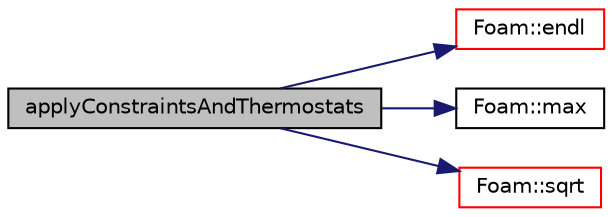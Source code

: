 digraph "applyConstraintsAndThermostats"
{
  bgcolor="transparent";
  edge [fontname="Helvetica",fontsize="10",labelfontname="Helvetica",labelfontsize="10"];
  node [fontname="Helvetica",fontsize="10",shape=record];
  rankdir="LR";
  Node1 [label="applyConstraintsAndThermostats",height=0.2,width=0.4,color="black", fillcolor="grey75", style="filled", fontcolor="black"];
  Node1 -> Node2 [color="midnightblue",fontsize="10",style="solid",fontname="Helvetica"];
  Node2 [label="Foam::endl",height=0.2,width=0.4,color="red",URL="$a10909.html#a2db8fe02a0d3909e9351bb4275b23ce4",tooltip="Add newline and flush stream. "];
  Node1 -> Node3 [color="midnightblue",fontsize="10",style="solid",fontname="Helvetica"];
  Node3 [label="Foam::max",height=0.2,width=0.4,color="black",URL="$a10909.html#ac993e906cf2774ae77e666bc24e81733"];
  Node1 -> Node4 [color="midnightblue",fontsize="10",style="solid",fontname="Helvetica"];
  Node4 [label="Foam::sqrt",height=0.2,width=0.4,color="red",URL="$a10909.html#a8616bd62eebf2342a80222fecb1bda71"];
}
